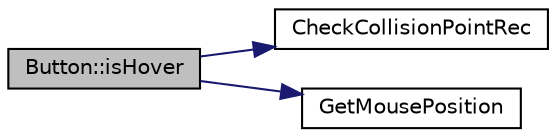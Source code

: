 digraph "Button::isHover"
{
 // LATEX_PDF_SIZE
  edge [fontname="Helvetica",fontsize="10",labelfontname="Helvetica",labelfontsize="10"];
  node [fontname="Helvetica",fontsize="10",shape=record];
  rankdir="LR";
  Node1 [label="Button::isHover",height=0.2,width=0.4,color="black", fillcolor="grey75", style="filled", fontcolor="black",tooltip=" "];
  Node1 -> Node2 [color="midnightblue",fontsize="10",style="solid",fontname="Helvetica"];
  Node2 [label="CheckCollisionPointRec",height=0.2,width=0.4,color="black", fillcolor="white", style="filled",URL="$raylib_8h.html#ab68cac8a5da75126cd8a1fbfa6703f09",tooltip=" "];
  Node1 -> Node3 [color="midnightblue",fontsize="10",style="solid",fontname="Helvetica"];
  Node3 [label="GetMousePosition",height=0.2,width=0.4,color="black", fillcolor="white", style="filled",URL="$raylib_8h.html#ab9f5c010c30d4652f5d3c26c652a5ab6",tooltip=" "];
}
